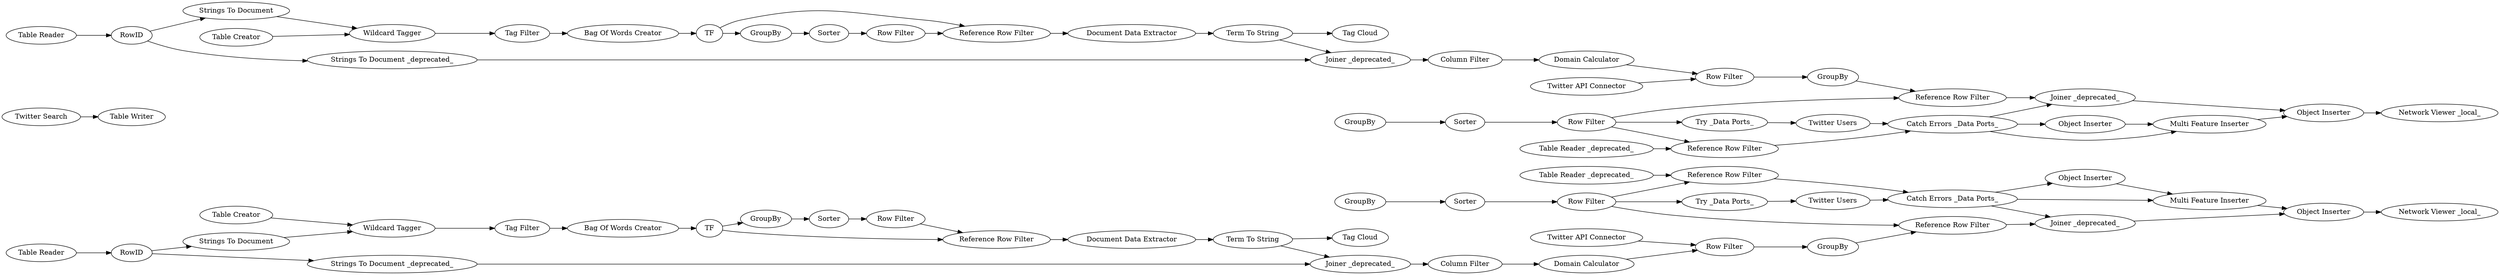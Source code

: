 digraph {
	"-6591552360530363149_82" [label="Twitter Users"]
	"-1848355527907402085_2" [label="Twitter Search"]
	"-1848355527907402085_205" [label="Table Reader"]
	"2425792435848321778_10" [label="Table Creator"]
	"-7416422288395296366_10" [label="Table Creator"]
	"3337873904829706584_173" [label="Table Reader _deprecated_"]
	"2425792435848321778_55" [label="Bag Of Words Creator"]
	"-675091860505788387_51" [label=RowID]
	"-7416422288395296366_50" [label="Term To String"]
	"-675091860505788387_112" [label="Strings To Document"]
	"-8809658704334704871_167" [label="Joiner _deprecated_"]
	"-8809658704334704871_153" [label="Object Inserter"]
	"-6591552360530363149_160" [label="Row Filter"]
	"-675091860505788387_108" [label="Column Filter"]
	"-8809658704334704871_200" [label="Object Inserter"]
	"-7416422288395296366_55" [label="Bag Of Words Creator"]
	"-7416422288395296366_18" [label="Row Filter"]
	"2425792435848321778_13" [label=TF]
	"-6591552360530363149_153" [label="Object Inserter"]
	"2425792435848321778_17" [label=Sorter]
	"2425792435848321778_54" [label="Tag Filter"]
	"-8809658704334704871_159" [label=Sorter]
	"-8809658704334704871_169" [label="Multi Feature Inserter"]
	"-7416422288395296366_56" [label="Document Data Extractor"]
	"-8809658704334704871_203" [label="Catch Errors _Data Ports_"]
	"-6591552360530363149_202" [label="Try _Data Ports_"]
	"-8809658704334704871_158" [label=GroupBy]
	"-6591552360530363149_200" [label="Object Inserter"]
	"5445127659109721340_5" [label="Strings To Document _deprecated_"]
	"5445127659109721340_7" [label="Tag Cloud"]
	"-1848355527907402085_4" [label="Table Reader"]
	"-7416422288395296366_54" [label="Tag Filter"]
	"5445127659109721340_112" [label="Strings To Document"]
	"5445127659109721340_51" [label=RowID]
	"-8809658704334704871_160" [label="Row Filter"]
	"-6591552360530363149_203" [label="Catch Errors _Data Ports_"]
	"-1848355527907402085_209" [label="Network Viewer _local_"]
	"-1848355527907402085_207" [label="Twitter API Connector"]
	"-675091860505788387_21" [label="Joiner _deprecated_"]
	"-7416422288395296366_17" [label=Sorter]
	"3337873904829706584_172" [label="Reference Row Filter"]
	"2425792435848321778_50" [label="Term To String"]
	"-8809658704334704871_82" [label="Twitter Users"]
	"5445127659109721340_108" [label="Column Filter"]
	"2425792435848321778_19" [label="Reference Row Filter"]
	"-8809658704334704871_165" [label="Row Filter"]
	"-6591552360530363149_158" [label=GroupBy]
	"-1848355527907402085_3" [label="Table Writer"]
	"-8809658704334704871_202" [label="Try _Data Ports_"]
	"-6591552360530363149_146" [label=GroupBy]
	"-675091860505788387_5" [label="Strings To Document _deprecated_"]
	"-8979900896158228964_172" [label="Reference Row Filter"]
	"-8979900896158228964_173" [label="Table Reader _deprecated_"]
	"-8809658704334704871_146" [label=GroupBy]
	"-1848355527907402085_1" [label="Twitter API Connector"]
	"2425792435848321778_18" [label="Row Filter"]
	"-6591552360530363149_167" [label="Joiner _deprecated_"]
	"-7416422288395296366_53" [label="Wildcard Tagger"]
	"-7416422288395296366_14" [label=GroupBy]
	"5445127659109721340_21" [label="Joiner _deprecated_"]
	"-6591552360530363149_169" [label="Multi Feature Inserter"]
	"-675091860505788387_7" [label="Tag Cloud"]
	"-8809658704334704871_161" [label="Reference Row Filter"]
	"5445127659109721340_111" [label="Domain Calculator"]
	"-7416422288395296366_13" [label=TF]
	"-6591552360530363149_161" [label="Reference Row Filter"]
	"2425792435848321778_53" [label="Wildcard Tagger"]
	"-675091860505788387_111" [label="Domain Calculator"]
	"2425792435848321778_56" [label="Document Data Extractor"]
	"-6591552360530363149_159" [label=Sorter]
	"-7416422288395296366_19" [label="Reference Row Filter"]
	"2425792435848321778_14" [label=GroupBy]
	"-1848355527907402085_162" [label="Network Viewer _local_"]
	"-6591552360530363149_165" [label="Row Filter"]
	"-6591552360530363149_169" -> "-6591552360530363149_153"
	"5445127659109721340_108" -> "5445127659109721340_111"
	"-8979900896158228964_172" -> "-6591552360530363149_203"
	"-8809658704334704871_160" -> "-8809658704334704871_161"
	"-6591552360530363149_203" -> "-6591552360530363149_200"
	"-8809658704334704871_146" -> "-8809658704334704871_161"
	"-7416422288395296366_53" -> "-7416422288395296366_54"
	"2425792435848321778_19" -> "2425792435848321778_56"
	"-675091860505788387_5" -> "-675091860505788387_21"
	"-8809658704334704871_203" -> "-8809658704334704871_200"
	"-7416422288395296366_50" -> "5445127659109721340_7"
	"-675091860505788387_112" -> "2425792435848321778_53"
	"-8809658704334704871_153" -> "-1848355527907402085_162"
	"-6591552360530363149_203" -> "-6591552360530363149_169"
	"-6591552360530363149_158" -> "-6591552360530363149_159"
	"-6591552360530363149_167" -> "-6591552360530363149_153"
	"-7416422288395296366_50" -> "5445127659109721340_21"
	"-1848355527907402085_2" -> "-1848355527907402085_3"
	"-8809658704334704871_160" -> "3337873904829706584_172"
	"-6591552360530363149_160" -> "-8979900896158228964_172"
	"-8809658704334704871_202" -> "-8809658704334704871_82"
	"3337873904829706584_172" -> "-8809658704334704871_203"
	"5445127659109721340_112" -> "-7416422288395296366_53"
	"-675091860505788387_21" -> "-675091860505788387_108"
	"-7416422288395296366_17" -> "-7416422288395296366_18"
	"2425792435848321778_10" -> "2425792435848321778_53"
	"-1848355527907402085_205" -> "5445127659109721340_51"
	"-1848355527907402085_207" -> "-6591552360530363149_165"
	"-6591552360530363149_153" -> "-1848355527907402085_209"
	"-7416422288395296366_13" -> "-7416422288395296366_14"
	"-8809658704334704871_167" -> "-8809658704334704871_153"
	"-6591552360530363149_165" -> "-6591552360530363149_146"
	"-6591552360530363149_160" -> "-6591552360530363149_202"
	"-7416422288395296366_14" -> "-7416422288395296366_17"
	"-6591552360530363149_82" -> "-6591552360530363149_203"
	"-8809658704334704871_169" -> "-8809658704334704871_153"
	"2425792435848321778_54" -> "2425792435848321778_55"
	"-7416422288395296366_18" -> "-7416422288395296366_19"
	"-8809658704334704871_82" -> "-8809658704334704871_203"
	"5445127659109721340_51" -> "5445127659109721340_112"
	"2425792435848321778_53" -> "2425792435848321778_54"
	"2425792435848321778_13" -> "2425792435848321778_19"
	"-6591552360530363149_146" -> "-6591552360530363149_161"
	"-675091860505788387_51" -> "-675091860505788387_112"
	"-1848355527907402085_1" -> "-8809658704334704871_165"
	"-1848355527907402085_4" -> "-675091860505788387_51"
	"5445127659109721340_21" -> "5445127659109721340_108"
	"3337873904829706584_173" -> "3337873904829706584_172"
	"-6591552360530363149_200" -> "-6591552360530363149_169"
	"-675091860505788387_108" -> "-675091860505788387_111"
	"2425792435848321778_14" -> "2425792435848321778_17"
	"2425792435848321778_13" -> "2425792435848321778_14"
	"5445127659109721340_5" -> "5445127659109721340_21"
	"-8809658704334704871_203" -> "-8809658704334704871_169"
	"2425792435848321778_18" -> "2425792435848321778_19"
	"-675091860505788387_51" -> "-675091860505788387_5"
	"-7416422288395296366_10" -> "-7416422288395296366_53"
	"-6591552360530363149_161" -> "-6591552360530363149_167"
	"-8979900896158228964_173" -> "-8979900896158228964_172"
	"-7416422288395296366_19" -> "-7416422288395296366_56"
	"2425792435848321778_56" -> "2425792435848321778_50"
	"-8809658704334704871_158" -> "-8809658704334704871_159"
	"-7416422288395296366_13" -> "-7416422288395296366_19"
	"-8809658704334704871_203" -> "-8809658704334704871_167"
	"2425792435848321778_50" -> "-675091860505788387_7"
	"-675091860505788387_111" -> "-8809658704334704871_165"
	"-8809658704334704871_200" -> "-8809658704334704871_169"
	"-7416422288395296366_56" -> "-7416422288395296366_50"
	"2425792435848321778_17" -> "2425792435848321778_18"
	"-8809658704334704871_161" -> "-8809658704334704871_167"
	"-6591552360530363149_160" -> "-6591552360530363149_161"
	"5445127659109721340_51" -> "5445127659109721340_5"
	"-8809658704334704871_160" -> "-8809658704334704871_202"
	"-6591552360530363149_159" -> "-6591552360530363149_160"
	"5445127659109721340_111" -> "-6591552360530363149_165"
	"2425792435848321778_50" -> "-675091860505788387_21"
	"-6591552360530363149_202" -> "-6591552360530363149_82"
	"-7416422288395296366_55" -> "-7416422288395296366_13"
	"-7416422288395296366_54" -> "-7416422288395296366_55"
	"-8809658704334704871_165" -> "-8809658704334704871_146"
	"2425792435848321778_55" -> "2425792435848321778_13"
	"-8809658704334704871_159" -> "-8809658704334704871_160"
	"-6591552360530363149_203" -> "-6591552360530363149_167"
	rankdir=LR
}

